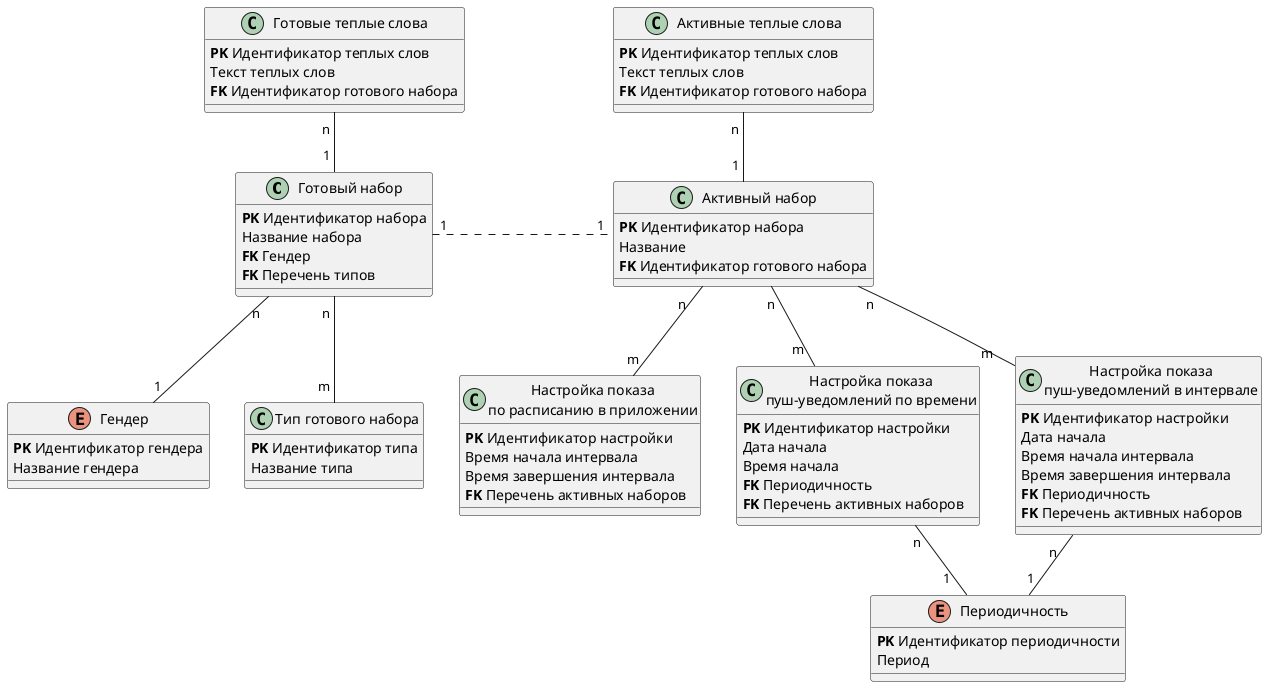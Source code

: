 @startuml Диаграмма данных приложения KindVibes

class PreparedPack as "Готовый набор" {
    **PK** Идентификатор набора
    Название набора
    **FK** Гендер
    **FK** Перечень типов
} 

enum PreparedPackGender as "Гендер" {
    **PK** Идентификатор гендера
    Название гендера
}

class PreparedPackType as "Тип готового набора" {
    **PK** Идентификатор типа
    Название типа
}

class PreparedVibe as "Готовые теплые слова" {
    **PK** Идентификатор теплых слов
    Текст теплых слов
    **FK** Идентификатор готового набора
}

class ActivePack as "Активный набор" {
    **PK** Идентификатор набора
    Название
    **FK** Идентификатор готового набора
}

class ActiveVibe as "Активные теплые слова"{
    **PK** Идентификатор теплых слов
    Текст теплых слов
    **FK** Идентификатор готового набора
}

class InAppInteravlSchedule as "Настройка показа\nпо расписанию в приложении" {
    **PK** Идентификатор настройки
    Время начала интервала 
    Время завершения интервала
    **FK** Перечень активных наборов
}

class PushesTimeScedule as "Настройка показа\nпуш-уведомлений по времени" {
    **PK** Идентификатор настройки
    Дата начала
    Время начала
    **FK** Периодичность
    **FK** Перечень активных наборов
}

class PushesIntervalSchedule as "Настройка показа\nпуш-уведомлений в интервале" {
    **PK** Идентификатор настройки
    Дата начала
    Время начала интервала
    Время завершения интервала
    **FK** Периодичность
    **FK** Перечень активных наборов
}

enum PushesPeriod as "Периодичность" {
    **PK** Идентификатор периодичности
    Период
}

PreparedPack "n " -- "m " PreparedPackType
PreparedPack "n" -- "1" PreparedPackGender
PreparedVibe "n " -- "1 " PreparedPack

ActiveVibe "n " -- "1 " ActivePack
PreparedPack "1" .right. "1" ActivePack

ActivePack "n   " -- "m" InAppInteravlSchedule
ActivePack "n" -- "m  " PushesTimeScedule
ActivePack "n" -- "m    " PushesIntervalSchedule 

PushesTimeScedule "n" -- "1   " PushesPeriod
PushesIntervalSchedule "n   " -- "1" PushesPeriod

@enduml